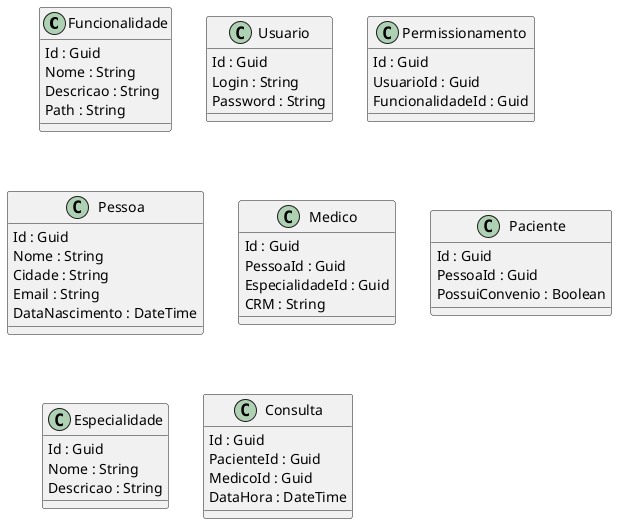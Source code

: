 @startuml
Class Funcionalidade{
  Id : Guid
  Nome : String
  Descricao : String 
  Path : String
}

class Usuario{
  Id : Guid
  Login : String
  Password : String
}

class Permissionamento{
  Id : Guid
  UsuarioId : Guid
  FuncionalidadeId : Guid
}

class Pessoa {
  Id : Guid
  Nome : String
  Cidade : String
  Email : String
  DataNascimento : DateTime
}

class Medico {
  Id : Guid
  PessoaId : Guid
  EspecialidadeId : Guid
  CRM : String
}

class Paciente {
  Id : Guid
  PessoaId : Guid
  PossuiConvenio : Boolean
}

class Especialidade {
   Id : Guid
   Nome : String
   Descricao : String 
}

class Consulta {
   Id : Guid
   PacienteId : Guid
   MedicoId : Guid
   DataHora : DateTime
}
@enduml